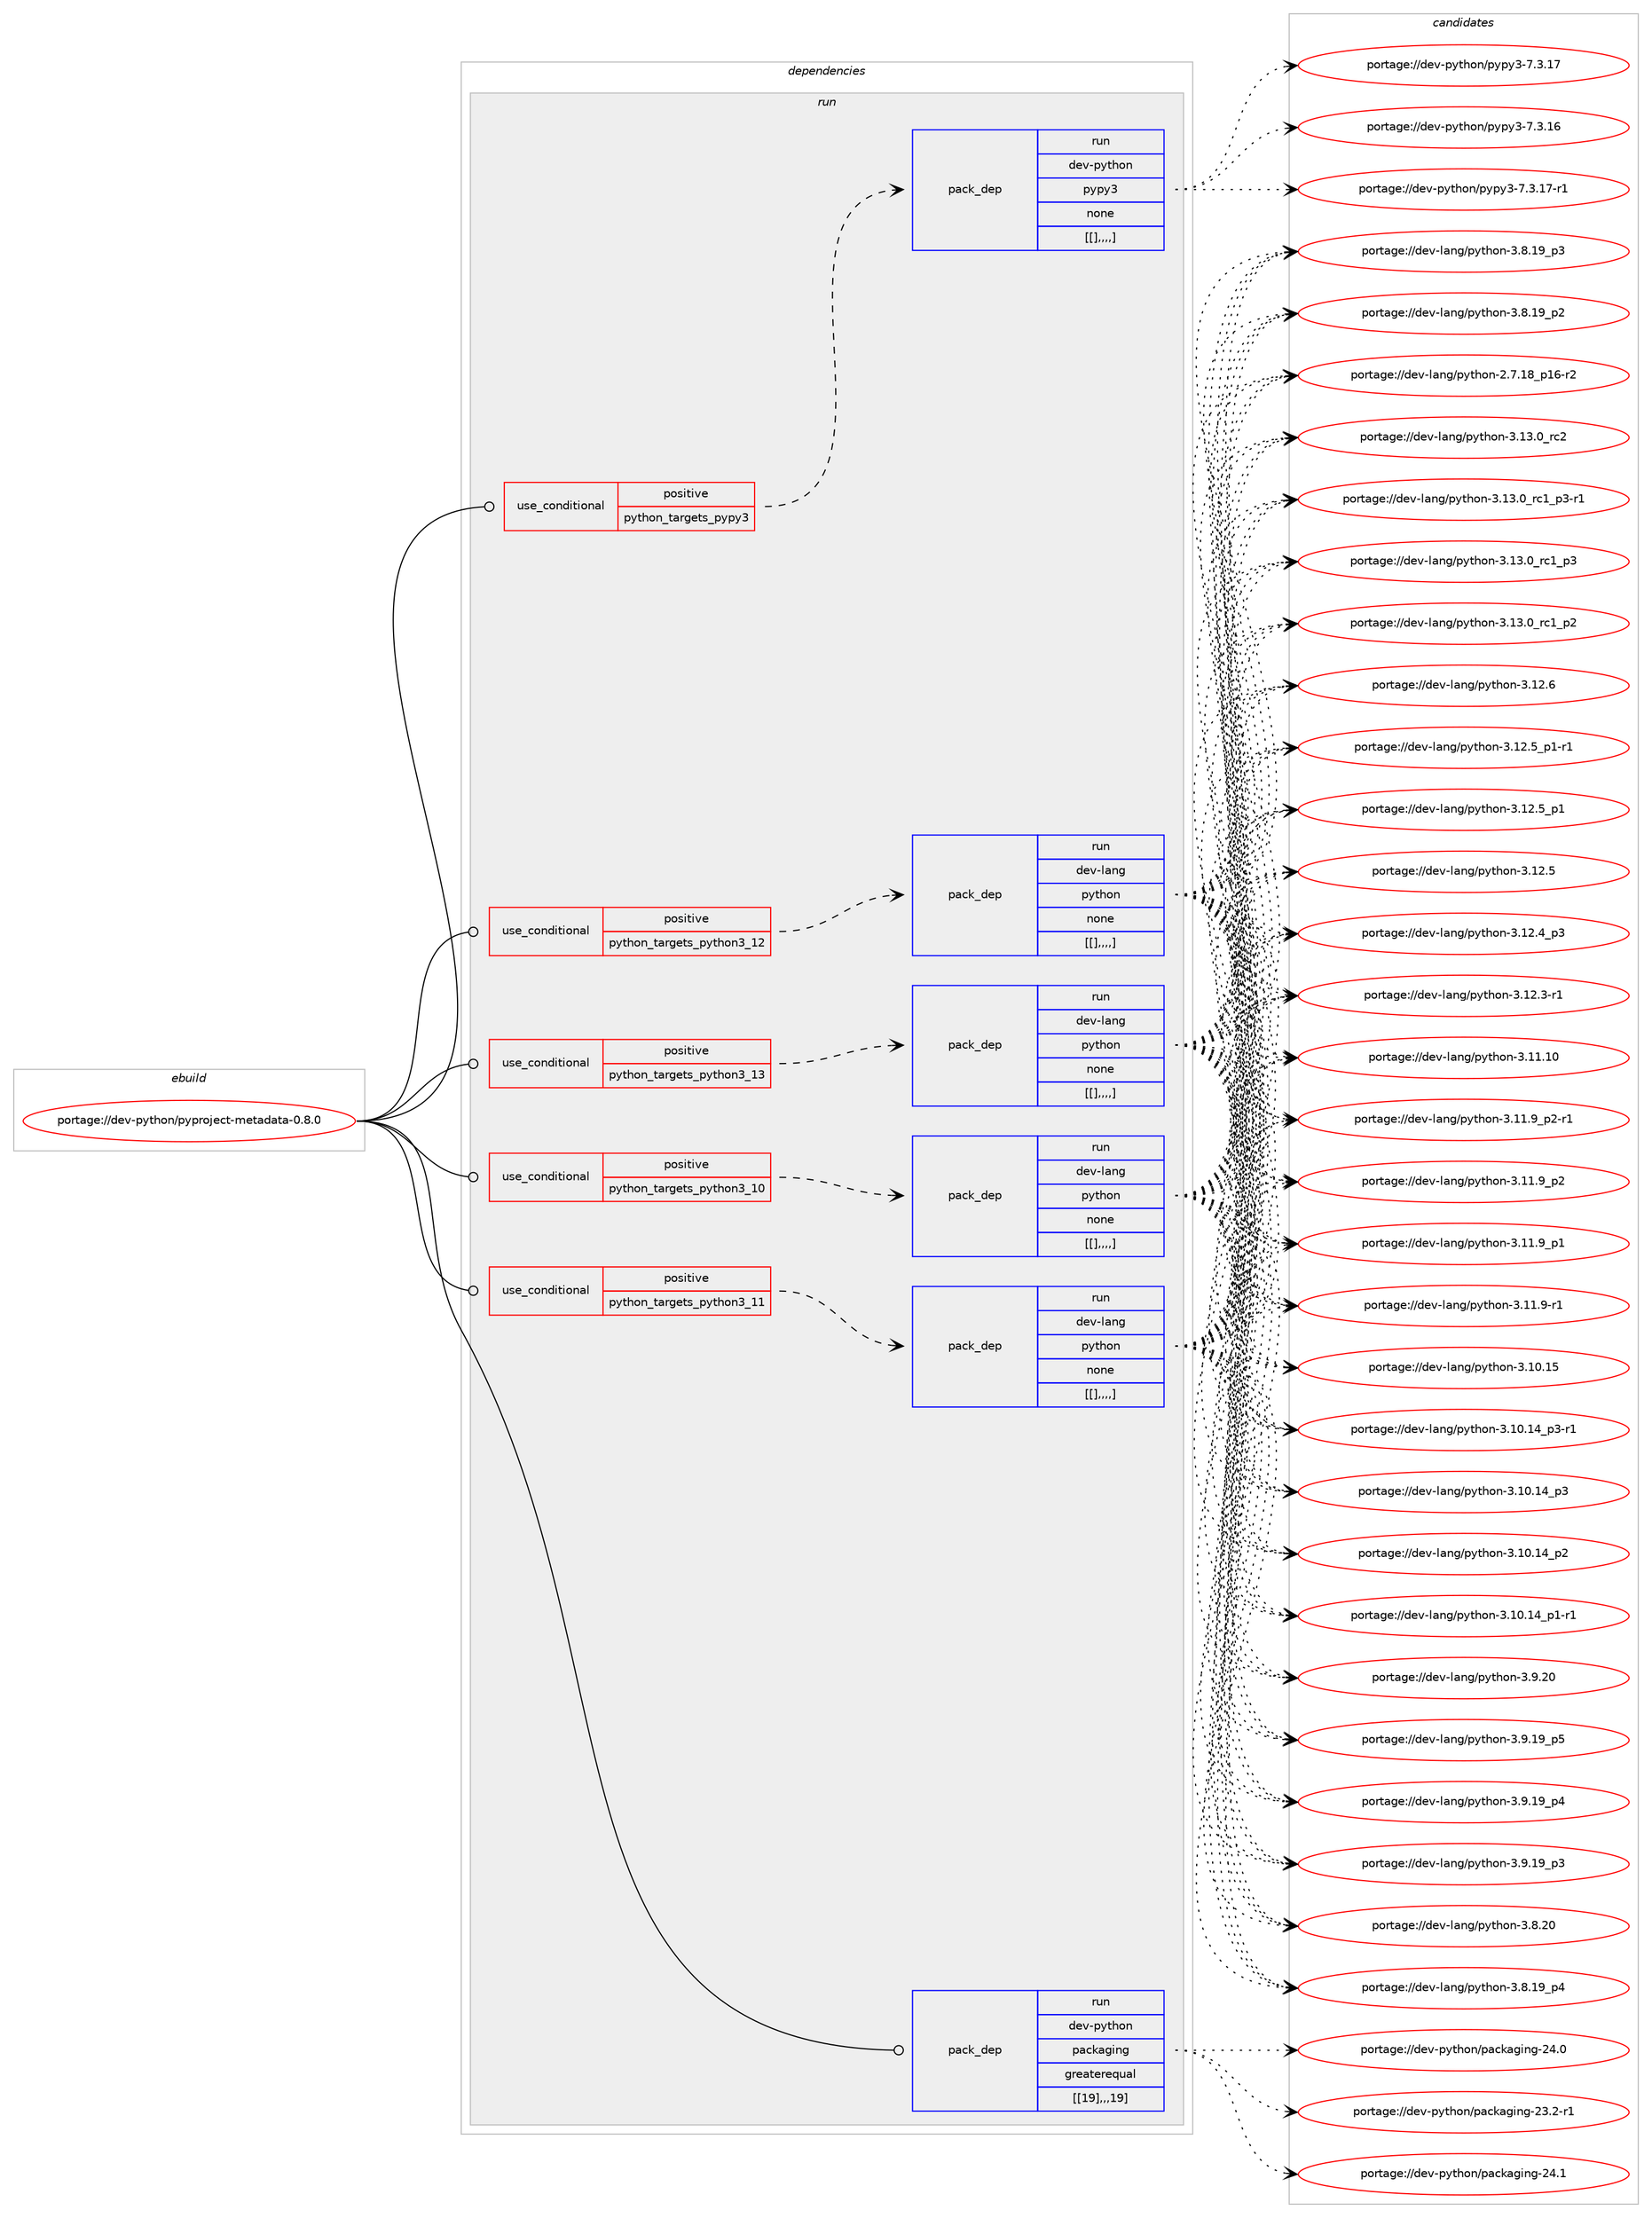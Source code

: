 digraph prolog {

# *************
# Graph options
# *************

newrank=true;
concentrate=true;
compound=true;
graph [rankdir=LR,fontname=Helvetica,fontsize=10,ranksep=1.5];#, ranksep=2.5, nodesep=0.2];
edge  [arrowhead=vee];
node  [fontname=Helvetica,fontsize=10];

# **********
# The ebuild
# **********

subgraph cluster_leftcol {
color=gray;
label=<<i>ebuild</i>>;
id [label="portage://dev-python/pyproject-metadata-0.8.0", color=red, width=4, href="../dev-python/pyproject-metadata-0.8.0.svg"];
}

# ****************
# The dependencies
# ****************

subgraph cluster_midcol {
color=gray;
label=<<i>dependencies</i>>;
subgraph cluster_compile {
fillcolor="#eeeeee";
style=filled;
label=<<i>compile</i>>;
}
subgraph cluster_compileandrun {
fillcolor="#eeeeee";
style=filled;
label=<<i>compile and run</i>>;
}
subgraph cluster_run {
fillcolor="#eeeeee";
style=filled;
label=<<i>run</i>>;
subgraph cond38294 {
dependency159402 [label=<<TABLE BORDER="0" CELLBORDER="1" CELLSPACING="0" CELLPADDING="4"><TR><TD ROWSPAN="3" CELLPADDING="10">use_conditional</TD></TR><TR><TD>positive</TD></TR><TR><TD>python_targets_pypy3</TD></TR></TABLE>>, shape=none, color=red];
subgraph pack119879 {
dependency159403 [label=<<TABLE BORDER="0" CELLBORDER="1" CELLSPACING="0" CELLPADDING="4" WIDTH="220"><TR><TD ROWSPAN="6" CELLPADDING="30">pack_dep</TD></TR><TR><TD WIDTH="110">run</TD></TR><TR><TD>dev-python</TD></TR><TR><TD>pypy3</TD></TR><TR><TD>none</TD></TR><TR><TD>[[],,,,]</TD></TR></TABLE>>, shape=none, color=blue];
}
dependency159402:e -> dependency159403:w [weight=20,style="dashed",arrowhead="vee"];
}
id:e -> dependency159402:w [weight=20,style="solid",arrowhead="odot"];
subgraph cond38295 {
dependency159404 [label=<<TABLE BORDER="0" CELLBORDER="1" CELLSPACING="0" CELLPADDING="4"><TR><TD ROWSPAN="3" CELLPADDING="10">use_conditional</TD></TR><TR><TD>positive</TD></TR><TR><TD>python_targets_python3_10</TD></TR></TABLE>>, shape=none, color=red];
subgraph pack119880 {
dependency159405 [label=<<TABLE BORDER="0" CELLBORDER="1" CELLSPACING="0" CELLPADDING="4" WIDTH="220"><TR><TD ROWSPAN="6" CELLPADDING="30">pack_dep</TD></TR><TR><TD WIDTH="110">run</TD></TR><TR><TD>dev-lang</TD></TR><TR><TD>python</TD></TR><TR><TD>none</TD></TR><TR><TD>[[],,,,]</TD></TR></TABLE>>, shape=none, color=blue];
}
dependency159404:e -> dependency159405:w [weight=20,style="dashed",arrowhead="vee"];
}
id:e -> dependency159404:w [weight=20,style="solid",arrowhead="odot"];
subgraph cond38296 {
dependency159406 [label=<<TABLE BORDER="0" CELLBORDER="1" CELLSPACING="0" CELLPADDING="4"><TR><TD ROWSPAN="3" CELLPADDING="10">use_conditional</TD></TR><TR><TD>positive</TD></TR><TR><TD>python_targets_python3_11</TD></TR></TABLE>>, shape=none, color=red];
subgraph pack119881 {
dependency159407 [label=<<TABLE BORDER="0" CELLBORDER="1" CELLSPACING="0" CELLPADDING="4" WIDTH="220"><TR><TD ROWSPAN="6" CELLPADDING="30">pack_dep</TD></TR><TR><TD WIDTH="110">run</TD></TR><TR><TD>dev-lang</TD></TR><TR><TD>python</TD></TR><TR><TD>none</TD></TR><TR><TD>[[],,,,]</TD></TR></TABLE>>, shape=none, color=blue];
}
dependency159406:e -> dependency159407:w [weight=20,style="dashed",arrowhead="vee"];
}
id:e -> dependency159406:w [weight=20,style="solid",arrowhead="odot"];
subgraph cond38297 {
dependency159408 [label=<<TABLE BORDER="0" CELLBORDER="1" CELLSPACING="0" CELLPADDING="4"><TR><TD ROWSPAN="3" CELLPADDING="10">use_conditional</TD></TR><TR><TD>positive</TD></TR><TR><TD>python_targets_python3_12</TD></TR></TABLE>>, shape=none, color=red];
subgraph pack119882 {
dependency159409 [label=<<TABLE BORDER="0" CELLBORDER="1" CELLSPACING="0" CELLPADDING="4" WIDTH="220"><TR><TD ROWSPAN="6" CELLPADDING="30">pack_dep</TD></TR><TR><TD WIDTH="110">run</TD></TR><TR><TD>dev-lang</TD></TR><TR><TD>python</TD></TR><TR><TD>none</TD></TR><TR><TD>[[],,,,]</TD></TR></TABLE>>, shape=none, color=blue];
}
dependency159408:e -> dependency159409:w [weight=20,style="dashed",arrowhead="vee"];
}
id:e -> dependency159408:w [weight=20,style="solid",arrowhead="odot"];
subgraph cond38298 {
dependency159410 [label=<<TABLE BORDER="0" CELLBORDER="1" CELLSPACING="0" CELLPADDING="4"><TR><TD ROWSPAN="3" CELLPADDING="10">use_conditional</TD></TR><TR><TD>positive</TD></TR><TR><TD>python_targets_python3_13</TD></TR></TABLE>>, shape=none, color=red];
subgraph pack119883 {
dependency159411 [label=<<TABLE BORDER="0" CELLBORDER="1" CELLSPACING="0" CELLPADDING="4" WIDTH="220"><TR><TD ROWSPAN="6" CELLPADDING="30">pack_dep</TD></TR><TR><TD WIDTH="110">run</TD></TR><TR><TD>dev-lang</TD></TR><TR><TD>python</TD></TR><TR><TD>none</TD></TR><TR><TD>[[],,,,]</TD></TR></TABLE>>, shape=none, color=blue];
}
dependency159410:e -> dependency159411:w [weight=20,style="dashed",arrowhead="vee"];
}
id:e -> dependency159410:w [weight=20,style="solid",arrowhead="odot"];
subgraph pack119884 {
dependency159412 [label=<<TABLE BORDER="0" CELLBORDER="1" CELLSPACING="0" CELLPADDING="4" WIDTH="220"><TR><TD ROWSPAN="6" CELLPADDING="30">pack_dep</TD></TR><TR><TD WIDTH="110">run</TD></TR><TR><TD>dev-python</TD></TR><TR><TD>packaging</TD></TR><TR><TD>greaterequal</TD></TR><TR><TD>[[19],,,19]</TD></TR></TABLE>>, shape=none, color=blue];
}
id:e -> dependency159412:w [weight=20,style="solid",arrowhead="odot"];
}
}

# **************
# The candidates
# **************

subgraph cluster_choices {
rank=same;
color=gray;
label=<<i>candidates</i>>;

subgraph choice119879 {
color=black;
nodesep=1;
choice100101118451121211161041111104711212111212151455546514649554511449 [label="portage://dev-python/pypy3-7.3.17-r1", color=red, width=4,href="../dev-python/pypy3-7.3.17-r1.svg"];
choice10010111845112121116104111110471121211121215145554651464955 [label="portage://dev-python/pypy3-7.3.17", color=red, width=4,href="../dev-python/pypy3-7.3.17.svg"];
choice10010111845112121116104111110471121211121215145554651464954 [label="portage://dev-python/pypy3-7.3.16", color=red, width=4,href="../dev-python/pypy3-7.3.16.svg"];
dependency159403:e -> choice100101118451121211161041111104711212111212151455546514649554511449:w [style=dotted,weight="100"];
dependency159403:e -> choice10010111845112121116104111110471121211121215145554651464955:w [style=dotted,weight="100"];
dependency159403:e -> choice10010111845112121116104111110471121211121215145554651464954:w [style=dotted,weight="100"];
}
subgraph choice119880 {
color=black;
nodesep=1;
choice10010111845108971101034711212111610411111045514649514648951149950 [label="portage://dev-lang/python-3.13.0_rc2", color=red, width=4,href="../dev-lang/python-3.13.0_rc2.svg"];
choice1001011184510897110103471121211161041111104551464951464895114994995112514511449 [label="portage://dev-lang/python-3.13.0_rc1_p3-r1", color=red, width=4,href="../dev-lang/python-3.13.0_rc1_p3-r1.svg"];
choice100101118451089711010347112121116104111110455146495146489511499499511251 [label="portage://dev-lang/python-3.13.0_rc1_p3", color=red, width=4,href="../dev-lang/python-3.13.0_rc1_p3.svg"];
choice100101118451089711010347112121116104111110455146495146489511499499511250 [label="portage://dev-lang/python-3.13.0_rc1_p2", color=red, width=4,href="../dev-lang/python-3.13.0_rc1_p2.svg"];
choice10010111845108971101034711212111610411111045514649504654 [label="portage://dev-lang/python-3.12.6", color=red, width=4,href="../dev-lang/python-3.12.6.svg"];
choice1001011184510897110103471121211161041111104551464950465395112494511449 [label="portage://dev-lang/python-3.12.5_p1-r1", color=red, width=4,href="../dev-lang/python-3.12.5_p1-r1.svg"];
choice100101118451089711010347112121116104111110455146495046539511249 [label="portage://dev-lang/python-3.12.5_p1", color=red, width=4,href="../dev-lang/python-3.12.5_p1.svg"];
choice10010111845108971101034711212111610411111045514649504653 [label="portage://dev-lang/python-3.12.5", color=red, width=4,href="../dev-lang/python-3.12.5.svg"];
choice100101118451089711010347112121116104111110455146495046529511251 [label="portage://dev-lang/python-3.12.4_p3", color=red, width=4,href="../dev-lang/python-3.12.4_p3.svg"];
choice100101118451089711010347112121116104111110455146495046514511449 [label="portage://dev-lang/python-3.12.3-r1", color=red, width=4,href="../dev-lang/python-3.12.3-r1.svg"];
choice1001011184510897110103471121211161041111104551464949464948 [label="portage://dev-lang/python-3.11.10", color=red, width=4,href="../dev-lang/python-3.11.10.svg"];
choice1001011184510897110103471121211161041111104551464949465795112504511449 [label="portage://dev-lang/python-3.11.9_p2-r1", color=red, width=4,href="../dev-lang/python-3.11.9_p2-r1.svg"];
choice100101118451089711010347112121116104111110455146494946579511250 [label="portage://dev-lang/python-3.11.9_p2", color=red, width=4,href="../dev-lang/python-3.11.9_p2.svg"];
choice100101118451089711010347112121116104111110455146494946579511249 [label="portage://dev-lang/python-3.11.9_p1", color=red, width=4,href="../dev-lang/python-3.11.9_p1.svg"];
choice100101118451089711010347112121116104111110455146494946574511449 [label="portage://dev-lang/python-3.11.9-r1", color=red, width=4,href="../dev-lang/python-3.11.9-r1.svg"];
choice1001011184510897110103471121211161041111104551464948464953 [label="portage://dev-lang/python-3.10.15", color=red, width=4,href="../dev-lang/python-3.10.15.svg"];
choice100101118451089711010347112121116104111110455146494846495295112514511449 [label="portage://dev-lang/python-3.10.14_p3-r1", color=red, width=4,href="../dev-lang/python-3.10.14_p3-r1.svg"];
choice10010111845108971101034711212111610411111045514649484649529511251 [label="portage://dev-lang/python-3.10.14_p3", color=red, width=4,href="../dev-lang/python-3.10.14_p3.svg"];
choice10010111845108971101034711212111610411111045514649484649529511250 [label="portage://dev-lang/python-3.10.14_p2", color=red, width=4,href="../dev-lang/python-3.10.14_p2.svg"];
choice100101118451089711010347112121116104111110455146494846495295112494511449 [label="portage://dev-lang/python-3.10.14_p1-r1", color=red, width=4,href="../dev-lang/python-3.10.14_p1-r1.svg"];
choice10010111845108971101034711212111610411111045514657465048 [label="portage://dev-lang/python-3.9.20", color=red, width=4,href="../dev-lang/python-3.9.20.svg"];
choice100101118451089711010347112121116104111110455146574649579511253 [label="portage://dev-lang/python-3.9.19_p5", color=red, width=4,href="../dev-lang/python-3.9.19_p5.svg"];
choice100101118451089711010347112121116104111110455146574649579511252 [label="portage://dev-lang/python-3.9.19_p4", color=red, width=4,href="../dev-lang/python-3.9.19_p4.svg"];
choice100101118451089711010347112121116104111110455146574649579511251 [label="portage://dev-lang/python-3.9.19_p3", color=red, width=4,href="../dev-lang/python-3.9.19_p3.svg"];
choice10010111845108971101034711212111610411111045514656465048 [label="portage://dev-lang/python-3.8.20", color=red, width=4,href="../dev-lang/python-3.8.20.svg"];
choice100101118451089711010347112121116104111110455146564649579511252 [label="portage://dev-lang/python-3.8.19_p4", color=red, width=4,href="../dev-lang/python-3.8.19_p4.svg"];
choice100101118451089711010347112121116104111110455146564649579511251 [label="portage://dev-lang/python-3.8.19_p3", color=red, width=4,href="../dev-lang/python-3.8.19_p3.svg"];
choice100101118451089711010347112121116104111110455146564649579511250 [label="portage://dev-lang/python-3.8.19_p2", color=red, width=4,href="../dev-lang/python-3.8.19_p2.svg"];
choice100101118451089711010347112121116104111110455046554649569511249544511450 [label="portage://dev-lang/python-2.7.18_p16-r2", color=red, width=4,href="../dev-lang/python-2.7.18_p16-r2.svg"];
dependency159405:e -> choice10010111845108971101034711212111610411111045514649514648951149950:w [style=dotted,weight="100"];
dependency159405:e -> choice1001011184510897110103471121211161041111104551464951464895114994995112514511449:w [style=dotted,weight="100"];
dependency159405:e -> choice100101118451089711010347112121116104111110455146495146489511499499511251:w [style=dotted,weight="100"];
dependency159405:e -> choice100101118451089711010347112121116104111110455146495146489511499499511250:w [style=dotted,weight="100"];
dependency159405:e -> choice10010111845108971101034711212111610411111045514649504654:w [style=dotted,weight="100"];
dependency159405:e -> choice1001011184510897110103471121211161041111104551464950465395112494511449:w [style=dotted,weight="100"];
dependency159405:e -> choice100101118451089711010347112121116104111110455146495046539511249:w [style=dotted,weight="100"];
dependency159405:e -> choice10010111845108971101034711212111610411111045514649504653:w [style=dotted,weight="100"];
dependency159405:e -> choice100101118451089711010347112121116104111110455146495046529511251:w [style=dotted,weight="100"];
dependency159405:e -> choice100101118451089711010347112121116104111110455146495046514511449:w [style=dotted,weight="100"];
dependency159405:e -> choice1001011184510897110103471121211161041111104551464949464948:w [style=dotted,weight="100"];
dependency159405:e -> choice1001011184510897110103471121211161041111104551464949465795112504511449:w [style=dotted,weight="100"];
dependency159405:e -> choice100101118451089711010347112121116104111110455146494946579511250:w [style=dotted,weight="100"];
dependency159405:e -> choice100101118451089711010347112121116104111110455146494946579511249:w [style=dotted,weight="100"];
dependency159405:e -> choice100101118451089711010347112121116104111110455146494946574511449:w [style=dotted,weight="100"];
dependency159405:e -> choice1001011184510897110103471121211161041111104551464948464953:w [style=dotted,weight="100"];
dependency159405:e -> choice100101118451089711010347112121116104111110455146494846495295112514511449:w [style=dotted,weight="100"];
dependency159405:e -> choice10010111845108971101034711212111610411111045514649484649529511251:w [style=dotted,weight="100"];
dependency159405:e -> choice10010111845108971101034711212111610411111045514649484649529511250:w [style=dotted,weight="100"];
dependency159405:e -> choice100101118451089711010347112121116104111110455146494846495295112494511449:w [style=dotted,weight="100"];
dependency159405:e -> choice10010111845108971101034711212111610411111045514657465048:w [style=dotted,weight="100"];
dependency159405:e -> choice100101118451089711010347112121116104111110455146574649579511253:w [style=dotted,weight="100"];
dependency159405:e -> choice100101118451089711010347112121116104111110455146574649579511252:w [style=dotted,weight="100"];
dependency159405:e -> choice100101118451089711010347112121116104111110455146574649579511251:w [style=dotted,weight="100"];
dependency159405:e -> choice10010111845108971101034711212111610411111045514656465048:w [style=dotted,weight="100"];
dependency159405:e -> choice100101118451089711010347112121116104111110455146564649579511252:w [style=dotted,weight="100"];
dependency159405:e -> choice100101118451089711010347112121116104111110455146564649579511251:w [style=dotted,weight="100"];
dependency159405:e -> choice100101118451089711010347112121116104111110455146564649579511250:w [style=dotted,weight="100"];
dependency159405:e -> choice100101118451089711010347112121116104111110455046554649569511249544511450:w [style=dotted,weight="100"];
}
subgraph choice119881 {
color=black;
nodesep=1;
choice10010111845108971101034711212111610411111045514649514648951149950 [label="portage://dev-lang/python-3.13.0_rc2", color=red, width=4,href="../dev-lang/python-3.13.0_rc2.svg"];
choice1001011184510897110103471121211161041111104551464951464895114994995112514511449 [label="portage://dev-lang/python-3.13.0_rc1_p3-r1", color=red, width=4,href="../dev-lang/python-3.13.0_rc1_p3-r1.svg"];
choice100101118451089711010347112121116104111110455146495146489511499499511251 [label="portage://dev-lang/python-3.13.0_rc1_p3", color=red, width=4,href="../dev-lang/python-3.13.0_rc1_p3.svg"];
choice100101118451089711010347112121116104111110455146495146489511499499511250 [label="portage://dev-lang/python-3.13.0_rc1_p2", color=red, width=4,href="../dev-lang/python-3.13.0_rc1_p2.svg"];
choice10010111845108971101034711212111610411111045514649504654 [label="portage://dev-lang/python-3.12.6", color=red, width=4,href="../dev-lang/python-3.12.6.svg"];
choice1001011184510897110103471121211161041111104551464950465395112494511449 [label="portage://dev-lang/python-3.12.5_p1-r1", color=red, width=4,href="../dev-lang/python-3.12.5_p1-r1.svg"];
choice100101118451089711010347112121116104111110455146495046539511249 [label="portage://dev-lang/python-3.12.5_p1", color=red, width=4,href="../dev-lang/python-3.12.5_p1.svg"];
choice10010111845108971101034711212111610411111045514649504653 [label="portage://dev-lang/python-3.12.5", color=red, width=4,href="../dev-lang/python-3.12.5.svg"];
choice100101118451089711010347112121116104111110455146495046529511251 [label="portage://dev-lang/python-3.12.4_p3", color=red, width=4,href="../dev-lang/python-3.12.4_p3.svg"];
choice100101118451089711010347112121116104111110455146495046514511449 [label="portage://dev-lang/python-3.12.3-r1", color=red, width=4,href="../dev-lang/python-3.12.3-r1.svg"];
choice1001011184510897110103471121211161041111104551464949464948 [label="portage://dev-lang/python-3.11.10", color=red, width=4,href="../dev-lang/python-3.11.10.svg"];
choice1001011184510897110103471121211161041111104551464949465795112504511449 [label="portage://dev-lang/python-3.11.9_p2-r1", color=red, width=4,href="../dev-lang/python-3.11.9_p2-r1.svg"];
choice100101118451089711010347112121116104111110455146494946579511250 [label="portage://dev-lang/python-3.11.9_p2", color=red, width=4,href="../dev-lang/python-3.11.9_p2.svg"];
choice100101118451089711010347112121116104111110455146494946579511249 [label="portage://dev-lang/python-3.11.9_p1", color=red, width=4,href="../dev-lang/python-3.11.9_p1.svg"];
choice100101118451089711010347112121116104111110455146494946574511449 [label="portage://dev-lang/python-3.11.9-r1", color=red, width=4,href="../dev-lang/python-3.11.9-r1.svg"];
choice1001011184510897110103471121211161041111104551464948464953 [label="portage://dev-lang/python-3.10.15", color=red, width=4,href="../dev-lang/python-3.10.15.svg"];
choice100101118451089711010347112121116104111110455146494846495295112514511449 [label="portage://dev-lang/python-3.10.14_p3-r1", color=red, width=4,href="../dev-lang/python-3.10.14_p3-r1.svg"];
choice10010111845108971101034711212111610411111045514649484649529511251 [label="portage://dev-lang/python-3.10.14_p3", color=red, width=4,href="../dev-lang/python-3.10.14_p3.svg"];
choice10010111845108971101034711212111610411111045514649484649529511250 [label="portage://dev-lang/python-3.10.14_p2", color=red, width=4,href="../dev-lang/python-3.10.14_p2.svg"];
choice100101118451089711010347112121116104111110455146494846495295112494511449 [label="portage://dev-lang/python-3.10.14_p1-r1", color=red, width=4,href="../dev-lang/python-3.10.14_p1-r1.svg"];
choice10010111845108971101034711212111610411111045514657465048 [label="portage://dev-lang/python-3.9.20", color=red, width=4,href="../dev-lang/python-3.9.20.svg"];
choice100101118451089711010347112121116104111110455146574649579511253 [label="portage://dev-lang/python-3.9.19_p5", color=red, width=4,href="../dev-lang/python-3.9.19_p5.svg"];
choice100101118451089711010347112121116104111110455146574649579511252 [label="portage://dev-lang/python-3.9.19_p4", color=red, width=4,href="../dev-lang/python-3.9.19_p4.svg"];
choice100101118451089711010347112121116104111110455146574649579511251 [label="portage://dev-lang/python-3.9.19_p3", color=red, width=4,href="../dev-lang/python-3.9.19_p3.svg"];
choice10010111845108971101034711212111610411111045514656465048 [label="portage://dev-lang/python-3.8.20", color=red, width=4,href="../dev-lang/python-3.8.20.svg"];
choice100101118451089711010347112121116104111110455146564649579511252 [label="portage://dev-lang/python-3.8.19_p4", color=red, width=4,href="../dev-lang/python-3.8.19_p4.svg"];
choice100101118451089711010347112121116104111110455146564649579511251 [label="portage://dev-lang/python-3.8.19_p3", color=red, width=4,href="../dev-lang/python-3.8.19_p3.svg"];
choice100101118451089711010347112121116104111110455146564649579511250 [label="portage://dev-lang/python-3.8.19_p2", color=red, width=4,href="../dev-lang/python-3.8.19_p2.svg"];
choice100101118451089711010347112121116104111110455046554649569511249544511450 [label="portage://dev-lang/python-2.7.18_p16-r2", color=red, width=4,href="../dev-lang/python-2.7.18_p16-r2.svg"];
dependency159407:e -> choice10010111845108971101034711212111610411111045514649514648951149950:w [style=dotted,weight="100"];
dependency159407:e -> choice1001011184510897110103471121211161041111104551464951464895114994995112514511449:w [style=dotted,weight="100"];
dependency159407:e -> choice100101118451089711010347112121116104111110455146495146489511499499511251:w [style=dotted,weight="100"];
dependency159407:e -> choice100101118451089711010347112121116104111110455146495146489511499499511250:w [style=dotted,weight="100"];
dependency159407:e -> choice10010111845108971101034711212111610411111045514649504654:w [style=dotted,weight="100"];
dependency159407:e -> choice1001011184510897110103471121211161041111104551464950465395112494511449:w [style=dotted,weight="100"];
dependency159407:e -> choice100101118451089711010347112121116104111110455146495046539511249:w [style=dotted,weight="100"];
dependency159407:e -> choice10010111845108971101034711212111610411111045514649504653:w [style=dotted,weight="100"];
dependency159407:e -> choice100101118451089711010347112121116104111110455146495046529511251:w [style=dotted,weight="100"];
dependency159407:e -> choice100101118451089711010347112121116104111110455146495046514511449:w [style=dotted,weight="100"];
dependency159407:e -> choice1001011184510897110103471121211161041111104551464949464948:w [style=dotted,weight="100"];
dependency159407:e -> choice1001011184510897110103471121211161041111104551464949465795112504511449:w [style=dotted,weight="100"];
dependency159407:e -> choice100101118451089711010347112121116104111110455146494946579511250:w [style=dotted,weight="100"];
dependency159407:e -> choice100101118451089711010347112121116104111110455146494946579511249:w [style=dotted,weight="100"];
dependency159407:e -> choice100101118451089711010347112121116104111110455146494946574511449:w [style=dotted,weight="100"];
dependency159407:e -> choice1001011184510897110103471121211161041111104551464948464953:w [style=dotted,weight="100"];
dependency159407:e -> choice100101118451089711010347112121116104111110455146494846495295112514511449:w [style=dotted,weight="100"];
dependency159407:e -> choice10010111845108971101034711212111610411111045514649484649529511251:w [style=dotted,weight="100"];
dependency159407:e -> choice10010111845108971101034711212111610411111045514649484649529511250:w [style=dotted,weight="100"];
dependency159407:e -> choice100101118451089711010347112121116104111110455146494846495295112494511449:w [style=dotted,weight="100"];
dependency159407:e -> choice10010111845108971101034711212111610411111045514657465048:w [style=dotted,weight="100"];
dependency159407:e -> choice100101118451089711010347112121116104111110455146574649579511253:w [style=dotted,weight="100"];
dependency159407:e -> choice100101118451089711010347112121116104111110455146574649579511252:w [style=dotted,weight="100"];
dependency159407:e -> choice100101118451089711010347112121116104111110455146574649579511251:w [style=dotted,weight="100"];
dependency159407:e -> choice10010111845108971101034711212111610411111045514656465048:w [style=dotted,weight="100"];
dependency159407:e -> choice100101118451089711010347112121116104111110455146564649579511252:w [style=dotted,weight="100"];
dependency159407:e -> choice100101118451089711010347112121116104111110455146564649579511251:w [style=dotted,weight="100"];
dependency159407:e -> choice100101118451089711010347112121116104111110455146564649579511250:w [style=dotted,weight="100"];
dependency159407:e -> choice100101118451089711010347112121116104111110455046554649569511249544511450:w [style=dotted,weight="100"];
}
subgraph choice119882 {
color=black;
nodesep=1;
choice10010111845108971101034711212111610411111045514649514648951149950 [label="portage://dev-lang/python-3.13.0_rc2", color=red, width=4,href="../dev-lang/python-3.13.0_rc2.svg"];
choice1001011184510897110103471121211161041111104551464951464895114994995112514511449 [label="portage://dev-lang/python-3.13.0_rc1_p3-r1", color=red, width=4,href="../dev-lang/python-3.13.0_rc1_p3-r1.svg"];
choice100101118451089711010347112121116104111110455146495146489511499499511251 [label="portage://dev-lang/python-3.13.0_rc1_p3", color=red, width=4,href="../dev-lang/python-3.13.0_rc1_p3.svg"];
choice100101118451089711010347112121116104111110455146495146489511499499511250 [label="portage://dev-lang/python-3.13.0_rc1_p2", color=red, width=4,href="../dev-lang/python-3.13.0_rc1_p2.svg"];
choice10010111845108971101034711212111610411111045514649504654 [label="portage://dev-lang/python-3.12.6", color=red, width=4,href="../dev-lang/python-3.12.6.svg"];
choice1001011184510897110103471121211161041111104551464950465395112494511449 [label="portage://dev-lang/python-3.12.5_p1-r1", color=red, width=4,href="../dev-lang/python-3.12.5_p1-r1.svg"];
choice100101118451089711010347112121116104111110455146495046539511249 [label="portage://dev-lang/python-3.12.5_p1", color=red, width=4,href="../dev-lang/python-3.12.5_p1.svg"];
choice10010111845108971101034711212111610411111045514649504653 [label="portage://dev-lang/python-3.12.5", color=red, width=4,href="../dev-lang/python-3.12.5.svg"];
choice100101118451089711010347112121116104111110455146495046529511251 [label="portage://dev-lang/python-3.12.4_p3", color=red, width=4,href="../dev-lang/python-3.12.4_p3.svg"];
choice100101118451089711010347112121116104111110455146495046514511449 [label="portage://dev-lang/python-3.12.3-r1", color=red, width=4,href="../dev-lang/python-3.12.3-r1.svg"];
choice1001011184510897110103471121211161041111104551464949464948 [label="portage://dev-lang/python-3.11.10", color=red, width=4,href="../dev-lang/python-3.11.10.svg"];
choice1001011184510897110103471121211161041111104551464949465795112504511449 [label="portage://dev-lang/python-3.11.9_p2-r1", color=red, width=4,href="../dev-lang/python-3.11.9_p2-r1.svg"];
choice100101118451089711010347112121116104111110455146494946579511250 [label="portage://dev-lang/python-3.11.9_p2", color=red, width=4,href="../dev-lang/python-3.11.9_p2.svg"];
choice100101118451089711010347112121116104111110455146494946579511249 [label="portage://dev-lang/python-3.11.9_p1", color=red, width=4,href="../dev-lang/python-3.11.9_p1.svg"];
choice100101118451089711010347112121116104111110455146494946574511449 [label="portage://dev-lang/python-3.11.9-r1", color=red, width=4,href="../dev-lang/python-3.11.9-r1.svg"];
choice1001011184510897110103471121211161041111104551464948464953 [label="portage://dev-lang/python-3.10.15", color=red, width=4,href="../dev-lang/python-3.10.15.svg"];
choice100101118451089711010347112121116104111110455146494846495295112514511449 [label="portage://dev-lang/python-3.10.14_p3-r1", color=red, width=4,href="../dev-lang/python-3.10.14_p3-r1.svg"];
choice10010111845108971101034711212111610411111045514649484649529511251 [label="portage://dev-lang/python-3.10.14_p3", color=red, width=4,href="../dev-lang/python-3.10.14_p3.svg"];
choice10010111845108971101034711212111610411111045514649484649529511250 [label="portage://dev-lang/python-3.10.14_p2", color=red, width=4,href="../dev-lang/python-3.10.14_p2.svg"];
choice100101118451089711010347112121116104111110455146494846495295112494511449 [label="portage://dev-lang/python-3.10.14_p1-r1", color=red, width=4,href="../dev-lang/python-3.10.14_p1-r1.svg"];
choice10010111845108971101034711212111610411111045514657465048 [label="portage://dev-lang/python-3.9.20", color=red, width=4,href="../dev-lang/python-3.9.20.svg"];
choice100101118451089711010347112121116104111110455146574649579511253 [label="portage://dev-lang/python-3.9.19_p5", color=red, width=4,href="../dev-lang/python-3.9.19_p5.svg"];
choice100101118451089711010347112121116104111110455146574649579511252 [label="portage://dev-lang/python-3.9.19_p4", color=red, width=4,href="../dev-lang/python-3.9.19_p4.svg"];
choice100101118451089711010347112121116104111110455146574649579511251 [label="portage://dev-lang/python-3.9.19_p3", color=red, width=4,href="../dev-lang/python-3.9.19_p3.svg"];
choice10010111845108971101034711212111610411111045514656465048 [label="portage://dev-lang/python-3.8.20", color=red, width=4,href="../dev-lang/python-3.8.20.svg"];
choice100101118451089711010347112121116104111110455146564649579511252 [label="portage://dev-lang/python-3.8.19_p4", color=red, width=4,href="../dev-lang/python-3.8.19_p4.svg"];
choice100101118451089711010347112121116104111110455146564649579511251 [label="portage://dev-lang/python-3.8.19_p3", color=red, width=4,href="../dev-lang/python-3.8.19_p3.svg"];
choice100101118451089711010347112121116104111110455146564649579511250 [label="portage://dev-lang/python-3.8.19_p2", color=red, width=4,href="../dev-lang/python-3.8.19_p2.svg"];
choice100101118451089711010347112121116104111110455046554649569511249544511450 [label="portage://dev-lang/python-2.7.18_p16-r2", color=red, width=4,href="../dev-lang/python-2.7.18_p16-r2.svg"];
dependency159409:e -> choice10010111845108971101034711212111610411111045514649514648951149950:w [style=dotted,weight="100"];
dependency159409:e -> choice1001011184510897110103471121211161041111104551464951464895114994995112514511449:w [style=dotted,weight="100"];
dependency159409:e -> choice100101118451089711010347112121116104111110455146495146489511499499511251:w [style=dotted,weight="100"];
dependency159409:e -> choice100101118451089711010347112121116104111110455146495146489511499499511250:w [style=dotted,weight="100"];
dependency159409:e -> choice10010111845108971101034711212111610411111045514649504654:w [style=dotted,weight="100"];
dependency159409:e -> choice1001011184510897110103471121211161041111104551464950465395112494511449:w [style=dotted,weight="100"];
dependency159409:e -> choice100101118451089711010347112121116104111110455146495046539511249:w [style=dotted,weight="100"];
dependency159409:e -> choice10010111845108971101034711212111610411111045514649504653:w [style=dotted,weight="100"];
dependency159409:e -> choice100101118451089711010347112121116104111110455146495046529511251:w [style=dotted,weight="100"];
dependency159409:e -> choice100101118451089711010347112121116104111110455146495046514511449:w [style=dotted,weight="100"];
dependency159409:e -> choice1001011184510897110103471121211161041111104551464949464948:w [style=dotted,weight="100"];
dependency159409:e -> choice1001011184510897110103471121211161041111104551464949465795112504511449:w [style=dotted,weight="100"];
dependency159409:e -> choice100101118451089711010347112121116104111110455146494946579511250:w [style=dotted,weight="100"];
dependency159409:e -> choice100101118451089711010347112121116104111110455146494946579511249:w [style=dotted,weight="100"];
dependency159409:e -> choice100101118451089711010347112121116104111110455146494946574511449:w [style=dotted,weight="100"];
dependency159409:e -> choice1001011184510897110103471121211161041111104551464948464953:w [style=dotted,weight="100"];
dependency159409:e -> choice100101118451089711010347112121116104111110455146494846495295112514511449:w [style=dotted,weight="100"];
dependency159409:e -> choice10010111845108971101034711212111610411111045514649484649529511251:w [style=dotted,weight="100"];
dependency159409:e -> choice10010111845108971101034711212111610411111045514649484649529511250:w [style=dotted,weight="100"];
dependency159409:e -> choice100101118451089711010347112121116104111110455146494846495295112494511449:w [style=dotted,weight="100"];
dependency159409:e -> choice10010111845108971101034711212111610411111045514657465048:w [style=dotted,weight="100"];
dependency159409:e -> choice100101118451089711010347112121116104111110455146574649579511253:w [style=dotted,weight="100"];
dependency159409:e -> choice100101118451089711010347112121116104111110455146574649579511252:w [style=dotted,weight="100"];
dependency159409:e -> choice100101118451089711010347112121116104111110455146574649579511251:w [style=dotted,weight="100"];
dependency159409:e -> choice10010111845108971101034711212111610411111045514656465048:w [style=dotted,weight="100"];
dependency159409:e -> choice100101118451089711010347112121116104111110455146564649579511252:w [style=dotted,weight="100"];
dependency159409:e -> choice100101118451089711010347112121116104111110455146564649579511251:w [style=dotted,weight="100"];
dependency159409:e -> choice100101118451089711010347112121116104111110455146564649579511250:w [style=dotted,weight="100"];
dependency159409:e -> choice100101118451089711010347112121116104111110455046554649569511249544511450:w [style=dotted,weight="100"];
}
subgraph choice119883 {
color=black;
nodesep=1;
choice10010111845108971101034711212111610411111045514649514648951149950 [label="portage://dev-lang/python-3.13.0_rc2", color=red, width=4,href="../dev-lang/python-3.13.0_rc2.svg"];
choice1001011184510897110103471121211161041111104551464951464895114994995112514511449 [label="portage://dev-lang/python-3.13.0_rc1_p3-r1", color=red, width=4,href="../dev-lang/python-3.13.0_rc1_p3-r1.svg"];
choice100101118451089711010347112121116104111110455146495146489511499499511251 [label="portage://dev-lang/python-3.13.0_rc1_p3", color=red, width=4,href="../dev-lang/python-3.13.0_rc1_p3.svg"];
choice100101118451089711010347112121116104111110455146495146489511499499511250 [label="portage://dev-lang/python-3.13.0_rc1_p2", color=red, width=4,href="../dev-lang/python-3.13.0_rc1_p2.svg"];
choice10010111845108971101034711212111610411111045514649504654 [label="portage://dev-lang/python-3.12.6", color=red, width=4,href="../dev-lang/python-3.12.6.svg"];
choice1001011184510897110103471121211161041111104551464950465395112494511449 [label="portage://dev-lang/python-3.12.5_p1-r1", color=red, width=4,href="../dev-lang/python-3.12.5_p1-r1.svg"];
choice100101118451089711010347112121116104111110455146495046539511249 [label="portage://dev-lang/python-3.12.5_p1", color=red, width=4,href="../dev-lang/python-3.12.5_p1.svg"];
choice10010111845108971101034711212111610411111045514649504653 [label="portage://dev-lang/python-3.12.5", color=red, width=4,href="../dev-lang/python-3.12.5.svg"];
choice100101118451089711010347112121116104111110455146495046529511251 [label="portage://dev-lang/python-3.12.4_p3", color=red, width=4,href="../dev-lang/python-3.12.4_p3.svg"];
choice100101118451089711010347112121116104111110455146495046514511449 [label="portage://dev-lang/python-3.12.3-r1", color=red, width=4,href="../dev-lang/python-3.12.3-r1.svg"];
choice1001011184510897110103471121211161041111104551464949464948 [label="portage://dev-lang/python-3.11.10", color=red, width=4,href="../dev-lang/python-3.11.10.svg"];
choice1001011184510897110103471121211161041111104551464949465795112504511449 [label="portage://dev-lang/python-3.11.9_p2-r1", color=red, width=4,href="../dev-lang/python-3.11.9_p2-r1.svg"];
choice100101118451089711010347112121116104111110455146494946579511250 [label="portage://dev-lang/python-3.11.9_p2", color=red, width=4,href="../dev-lang/python-3.11.9_p2.svg"];
choice100101118451089711010347112121116104111110455146494946579511249 [label="portage://dev-lang/python-3.11.9_p1", color=red, width=4,href="../dev-lang/python-3.11.9_p1.svg"];
choice100101118451089711010347112121116104111110455146494946574511449 [label="portage://dev-lang/python-3.11.9-r1", color=red, width=4,href="../dev-lang/python-3.11.9-r1.svg"];
choice1001011184510897110103471121211161041111104551464948464953 [label="portage://dev-lang/python-3.10.15", color=red, width=4,href="../dev-lang/python-3.10.15.svg"];
choice100101118451089711010347112121116104111110455146494846495295112514511449 [label="portage://dev-lang/python-3.10.14_p3-r1", color=red, width=4,href="../dev-lang/python-3.10.14_p3-r1.svg"];
choice10010111845108971101034711212111610411111045514649484649529511251 [label="portage://dev-lang/python-3.10.14_p3", color=red, width=4,href="../dev-lang/python-3.10.14_p3.svg"];
choice10010111845108971101034711212111610411111045514649484649529511250 [label="portage://dev-lang/python-3.10.14_p2", color=red, width=4,href="../dev-lang/python-3.10.14_p2.svg"];
choice100101118451089711010347112121116104111110455146494846495295112494511449 [label="portage://dev-lang/python-3.10.14_p1-r1", color=red, width=4,href="../dev-lang/python-3.10.14_p1-r1.svg"];
choice10010111845108971101034711212111610411111045514657465048 [label="portage://dev-lang/python-3.9.20", color=red, width=4,href="../dev-lang/python-3.9.20.svg"];
choice100101118451089711010347112121116104111110455146574649579511253 [label="portage://dev-lang/python-3.9.19_p5", color=red, width=4,href="../dev-lang/python-3.9.19_p5.svg"];
choice100101118451089711010347112121116104111110455146574649579511252 [label="portage://dev-lang/python-3.9.19_p4", color=red, width=4,href="../dev-lang/python-3.9.19_p4.svg"];
choice100101118451089711010347112121116104111110455146574649579511251 [label="portage://dev-lang/python-3.9.19_p3", color=red, width=4,href="../dev-lang/python-3.9.19_p3.svg"];
choice10010111845108971101034711212111610411111045514656465048 [label="portage://dev-lang/python-3.8.20", color=red, width=4,href="../dev-lang/python-3.8.20.svg"];
choice100101118451089711010347112121116104111110455146564649579511252 [label="portage://dev-lang/python-3.8.19_p4", color=red, width=4,href="../dev-lang/python-3.8.19_p4.svg"];
choice100101118451089711010347112121116104111110455146564649579511251 [label="portage://dev-lang/python-3.8.19_p3", color=red, width=4,href="../dev-lang/python-3.8.19_p3.svg"];
choice100101118451089711010347112121116104111110455146564649579511250 [label="portage://dev-lang/python-3.8.19_p2", color=red, width=4,href="../dev-lang/python-3.8.19_p2.svg"];
choice100101118451089711010347112121116104111110455046554649569511249544511450 [label="portage://dev-lang/python-2.7.18_p16-r2", color=red, width=4,href="../dev-lang/python-2.7.18_p16-r2.svg"];
dependency159411:e -> choice10010111845108971101034711212111610411111045514649514648951149950:w [style=dotted,weight="100"];
dependency159411:e -> choice1001011184510897110103471121211161041111104551464951464895114994995112514511449:w [style=dotted,weight="100"];
dependency159411:e -> choice100101118451089711010347112121116104111110455146495146489511499499511251:w [style=dotted,weight="100"];
dependency159411:e -> choice100101118451089711010347112121116104111110455146495146489511499499511250:w [style=dotted,weight="100"];
dependency159411:e -> choice10010111845108971101034711212111610411111045514649504654:w [style=dotted,weight="100"];
dependency159411:e -> choice1001011184510897110103471121211161041111104551464950465395112494511449:w [style=dotted,weight="100"];
dependency159411:e -> choice100101118451089711010347112121116104111110455146495046539511249:w [style=dotted,weight="100"];
dependency159411:e -> choice10010111845108971101034711212111610411111045514649504653:w [style=dotted,weight="100"];
dependency159411:e -> choice100101118451089711010347112121116104111110455146495046529511251:w [style=dotted,weight="100"];
dependency159411:e -> choice100101118451089711010347112121116104111110455146495046514511449:w [style=dotted,weight="100"];
dependency159411:e -> choice1001011184510897110103471121211161041111104551464949464948:w [style=dotted,weight="100"];
dependency159411:e -> choice1001011184510897110103471121211161041111104551464949465795112504511449:w [style=dotted,weight="100"];
dependency159411:e -> choice100101118451089711010347112121116104111110455146494946579511250:w [style=dotted,weight="100"];
dependency159411:e -> choice100101118451089711010347112121116104111110455146494946579511249:w [style=dotted,weight="100"];
dependency159411:e -> choice100101118451089711010347112121116104111110455146494946574511449:w [style=dotted,weight="100"];
dependency159411:e -> choice1001011184510897110103471121211161041111104551464948464953:w [style=dotted,weight="100"];
dependency159411:e -> choice100101118451089711010347112121116104111110455146494846495295112514511449:w [style=dotted,weight="100"];
dependency159411:e -> choice10010111845108971101034711212111610411111045514649484649529511251:w [style=dotted,weight="100"];
dependency159411:e -> choice10010111845108971101034711212111610411111045514649484649529511250:w [style=dotted,weight="100"];
dependency159411:e -> choice100101118451089711010347112121116104111110455146494846495295112494511449:w [style=dotted,weight="100"];
dependency159411:e -> choice10010111845108971101034711212111610411111045514657465048:w [style=dotted,weight="100"];
dependency159411:e -> choice100101118451089711010347112121116104111110455146574649579511253:w [style=dotted,weight="100"];
dependency159411:e -> choice100101118451089711010347112121116104111110455146574649579511252:w [style=dotted,weight="100"];
dependency159411:e -> choice100101118451089711010347112121116104111110455146574649579511251:w [style=dotted,weight="100"];
dependency159411:e -> choice10010111845108971101034711212111610411111045514656465048:w [style=dotted,weight="100"];
dependency159411:e -> choice100101118451089711010347112121116104111110455146564649579511252:w [style=dotted,weight="100"];
dependency159411:e -> choice100101118451089711010347112121116104111110455146564649579511251:w [style=dotted,weight="100"];
dependency159411:e -> choice100101118451089711010347112121116104111110455146564649579511250:w [style=dotted,weight="100"];
dependency159411:e -> choice100101118451089711010347112121116104111110455046554649569511249544511450:w [style=dotted,weight="100"];
}
subgraph choice119884 {
color=black;
nodesep=1;
choice10010111845112121116104111110471129799107971031051101034550524649 [label="portage://dev-python/packaging-24.1", color=red, width=4,href="../dev-python/packaging-24.1.svg"];
choice10010111845112121116104111110471129799107971031051101034550524648 [label="portage://dev-python/packaging-24.0", color=red, width=4,href="../dev-python/packaging-24.0.svg"];
choice100101118451121211161041111104711297991079710310511010345505146504511449 [label="portage://dev-python/packaging-23.2-r1", color=red, width=4,href="../dev-python/packaging-23.2-r1.svg"];
dependency159412:e -> choice10010111845112121116104111110471129799107971031051101034550524649:w [style=dotted,weight="100"];
dependency159412:e -> choice10010111845112121116104111110471129799107971031051101034550524648:w [style=dotted,weight="100"];
dependency159412:e -> choice100101118451121211161041111104711297991079710310511010345505146504511449:w [style=dotted,weight="100"];
}
}

}

